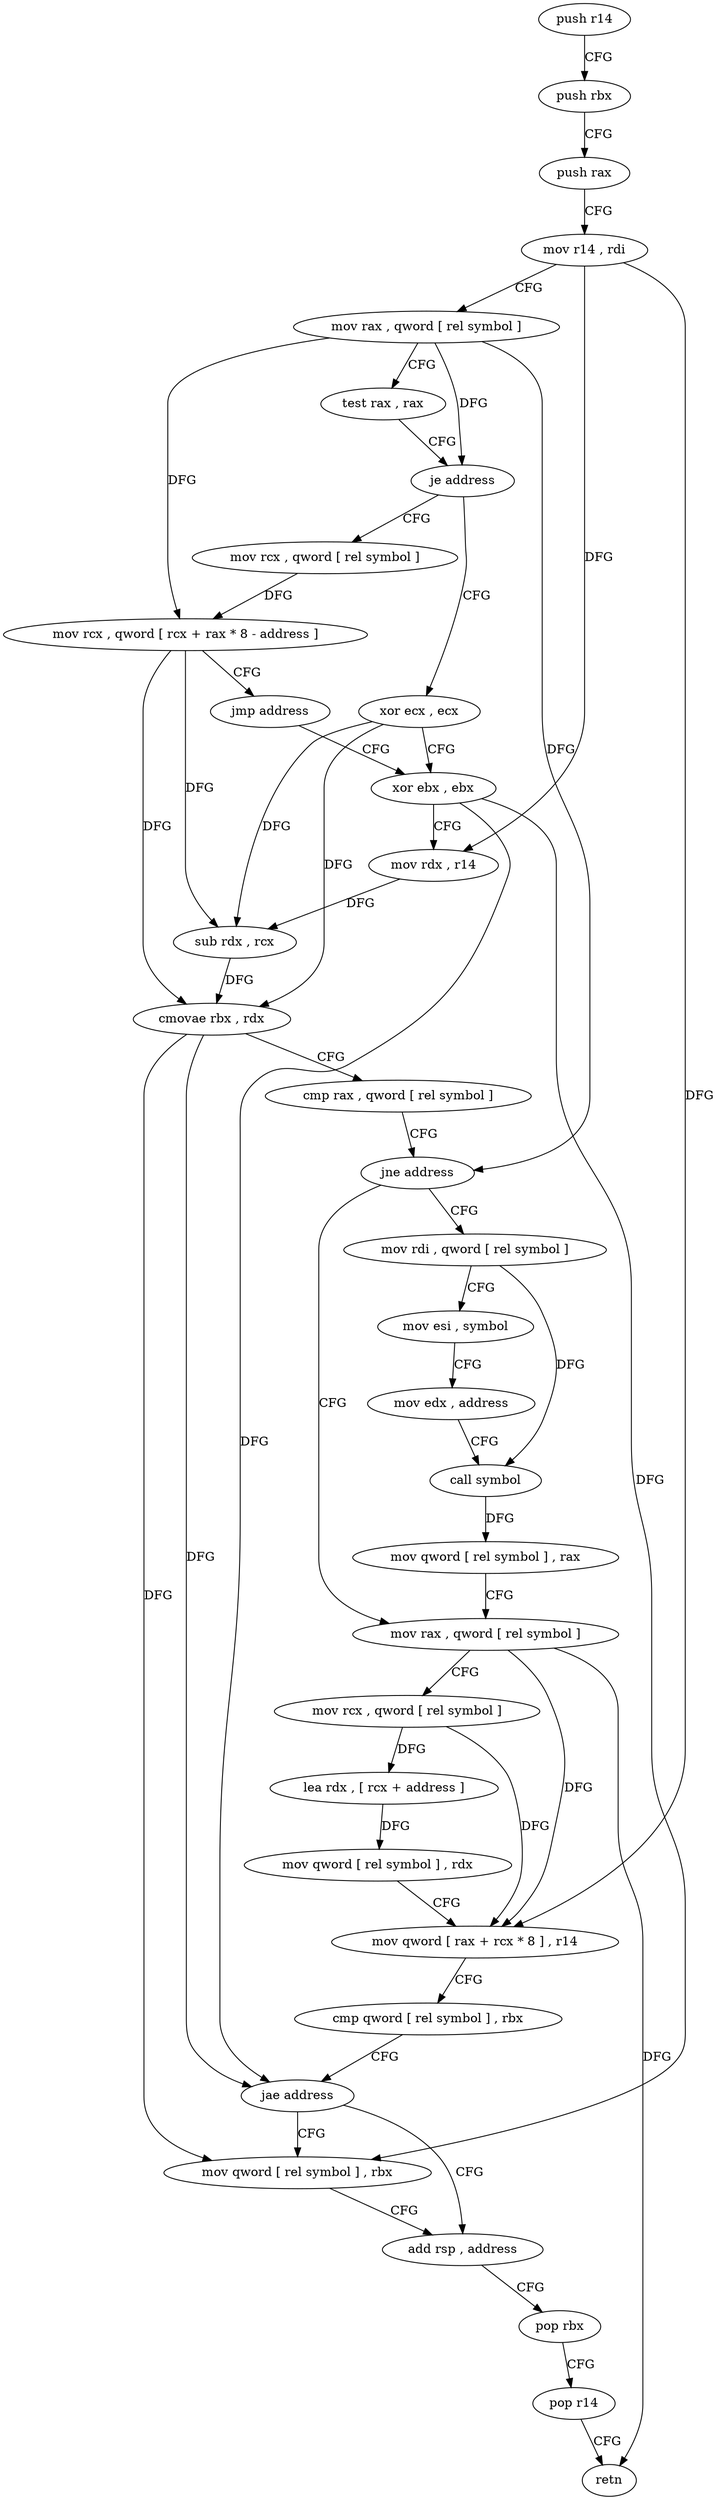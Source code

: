 digraph "func" {
"4201408" [label = "push r14" ]
"4201410" [label = "push rbx" ]
"4201411" [label = "push rax" ]
"4201412" [label = "mov r14 , rdi" ]
"4201415" [label = "mov rax , qword [ rel symbol ]" ]
"4201422" [label = "test rax , rax" ]
"4201425" [label = "je address" ]
"4201441" [label = "xor ecx , ecx" ]
"4201427" [label = "mov rcx , qword [ rel symbol ]" ]
"4201443" [label = "xor ebx , ebx" ]
"4201434" [label = "mov rcx , qword [ rcx + rax * 8 - address ]" ]
"4201439" [label = "jmp address" ]
"4201493" [label = "mov rax , qword [ rel symbol ]" ]
"4201500" [label = "mov rcx , qword [ rel symbol ]" ]
"4201507" [label = "lea rdx , [ rcx + address ]" ]
"4201511" [label = "mov qword [ rel symbol ] , rdx" ]
"4201518" [label = "mov qword [ rax + rcx * 8 ] , r14" ]
"4201522" [label = "cmp qword [ rel symbol ] , rbx" ]
"4201529" [label = "jae address" ]
"4201538" [label = "add rsp , address" ]
"4201531" [label = "mov qword [ rel symbol ] , rbx" ]
"4201464" [label = "mov rdi , qword [ rel symbol ]" ]
"4201471" [label = "mov esi , symbol" ]
"4201476" [label = "mov edx , address" ]
"4201481" [label = "call symbol" ]
"4201486" [label = "mov qword [ rel symbol ] , rax" ]
"4201445" [label = "mov rdx , r14" ]
"4201448" [label = "sub rdx , rcx" ]
"4201451" [label = "cmovae rbx , rdx" ]
"4201455" [label = "cmp rax , qword [ rel symbol ]" ]
"4201462" [label = "jne address" ]
"4201542" [label = "pop rbx" ]
"4201543" [label = "pop r14" ]
"4201545" [label = "retn" ]
"4201408" -> "4201410" [ label = "CFG" ]
"4201410" -> "4201411" [ label = "CFG" ]
"4201411" -> "4201412" [ label = "CFG" ]
"4201412" -> "4201415" [ label = "CFG" ]
"4201412" -> "4201445" [ label = "DFG" ]
"4201412" -> "4201518" [ label = "DFG" ]
"4201415" -> "4201422" [ label = "CFG" ]
"4201415" -> "4201425" [ label = "DFG" ]
"4201415" -> "4201434" [ label = "DFG" ]
"4201415" -> "4201462" [ label = "DFG" ]
"4201422" -> "4201425" [ label = "CFG" ]
"4201425" -> "4201441" [ label = "CFG" ]
"4201425" -> "4201427" [ label = "CFG" ]
"4201441" -> "4201443" [ label = "CFG" ]
"4201441" -> "4201448" [ label = "DFG" ]
"4201441" -> "4201451" [ label = "DFG" ]
"4201427" -> "4201434" [ label = "DFG" ]
"4201443" -> "4201445" [ label = "CFG" ]
"4201443" -> "4201529" [ label = "DFG" ]
"4201443" -> "4201531" [ label = "DFG" ]
"4201434" -> "4201439" [ label = "CFG" ]
"4201434" -> "4201448" [ label = "DFG" ]
"4201434" -> "4201451" [ label = "DFG" ]
"4201439" -> "4201443" [ label = "CFG" ]
"4201493" -> "4201500" [ label = "CFG" ]
"4201493" -> "4201518" [ label = "DFG" ]
"4201493" -> "4201545" [ label = "DFG" ]
"4201500" -> "4201507" [ label = "DFG" ]
"4201500" -> "4201518" [ label = "DFG" ]
"4201507" -> "4201511" [ label = "DFG" ]
"4201511" -> "4201518" [ label = "CFG" ]
"4201518" -> "4201522" [ label = "CFG" ]
"4201522" -> "4201529" [ label = "CFG" ]
"4201529" -> "4201538" [ label = "CFG" ]
"4201529" -> "4201531" [ label = "CFG" ]
"4201538" -> "4201542" [ label = "CFG" ]
"4201531" -> "4201538" [ label = "CFG" ]
"4201464" -> "4201471" [ label = "CFG" ]
"4201464" -> "4201481" [ label = "DFG" ]
"4201471" -> "4201476" [ label = "CFG" ]
"4201476" -> "4201481" [ label = "CFG" ]
"4201481" -> "4201486" [ label = "DFG" ]
"4201486" -> "4201493" [ label = "CFG" ]
"4201445" -> "4201448" [ label = "DFG" ]
"4201448" -> "4201451" [ label = "DFG" ]
"4201451" -> "4201455" [ label = "CFG" ]
"4201451" -> "4201529" [ label = "DFG" ]
"4201451" -> "4201531" [ label = "DFG" ]
"4201455" -> "4201462" [ label = "CFG" ]
"4201462" -> "4201493" [ label = "CFG" ]
"4201462" -> "4201464" [ label = "CFG" ]
"4201542" -> "4201543" [ label = "CFG" ]
"4201543" -> "4201545" [ label = "CFG" ]
}

